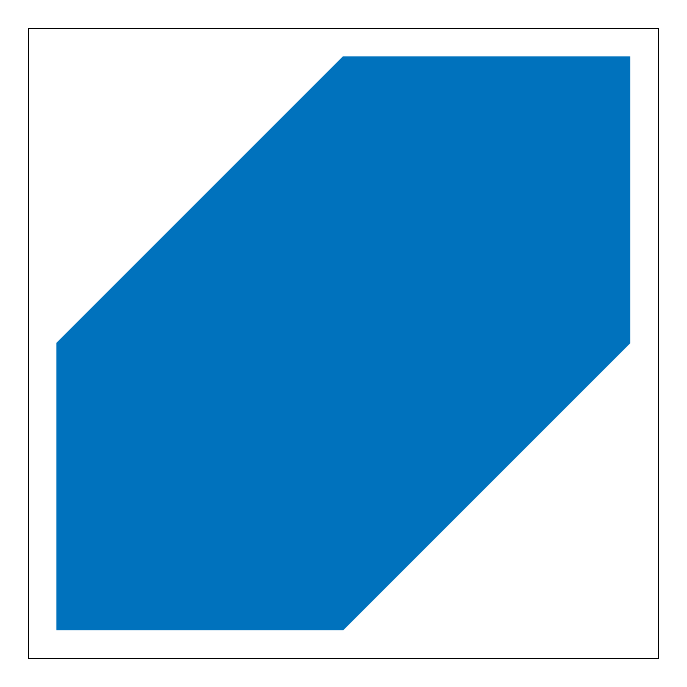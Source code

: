 % This file was created by matlab2tikz.
%
\definecolor{mycolor1}{rgb}{0.0,0.447,0.741}%
%
\begin{tikzpicture}
\footnotesize

\begin{axis}[%
width=8cm,
height=8cm,
at={(0in,0in)},
scale only axis,
xmin=-1.2,
xmax=3.2,
xtick={\empty},
ymin=-0.2,
ymax=4.2,
ytick={\empty},
axis background/.style={fill=white}
]

\addplot[area legend, draw=mycolor1, fill=mycolor1, forget plot]
table[row sep=crcr] {%
x	y\\
-1	0\\
1	0\\
3	2\\
3	4\\
1	4\\
-1	2\\
-1	0\\
}--cycle;
\end{axis}
\end{tikzpicture}%
